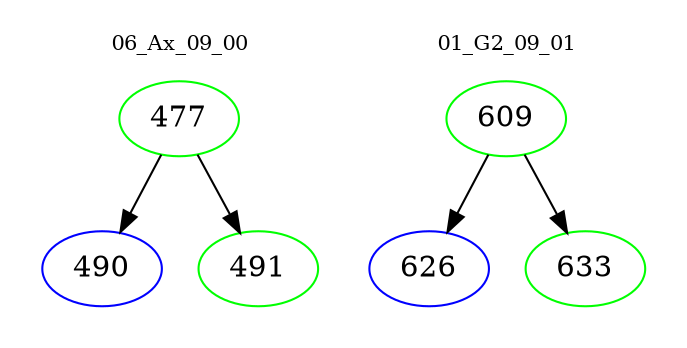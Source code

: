 digraph{
subgraph cluster_0 {
color = white
label = "06_Ax_09_00";
fontsize=10;
T0_477 [label="477", color="green"]
T0_477 -> T0_490 [color="black"]
T0_490 [label="490", color="blue"]
T0_477 -> T0_491 [color="black"]
T0_491 [label="491", color="green"]
}
subgraph cluster_1 {
color = white
label = "01_G2_09_01";
fontsize=10;
T1_609 [label="609", color="green"]
T1_609 -> T1_626 [color="black"]
T1_626 [label="626", color="blue"]
T1_609 -> T1_633 [color="black"]
T1_633 [label="633", color="green"]
}
}
